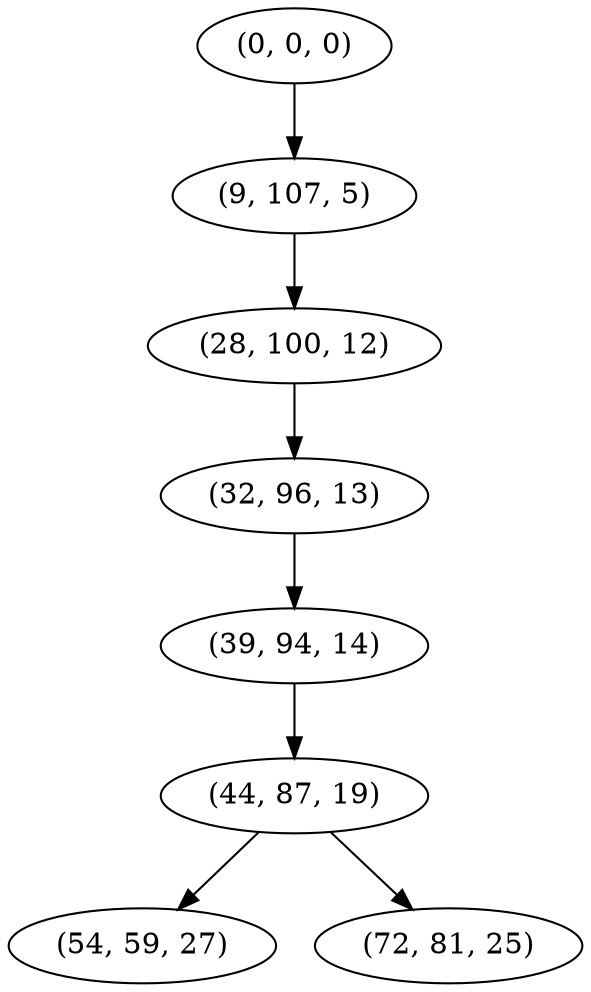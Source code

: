 digraph tree {
    "(0, 0, 0)";
    "(9, 107, 5)";
    "(28, 100, 12)";
    "(32, 96, 13)";
    "(39, 94, 14)";
    "(44, 87, 19)";
    "(54, 59, 27)";
    "(72, 81, 25)";
    "(0, 0, 0)" -> "(9, 107, 5)";
    "(9, 107, 5)" -> "(28, 100, 12)";
    "(28, 100, 12)" -> "(32, 96, 13)";
    "(32, 96, 13)" -> "(39, 94, 14)";
    "(39, 94, 14)" -> "(44, 87, 19)";
    "(44, 87, 19)" -> "(54, 59, 27)";
    "(44, 87, 19)" -> "(72, 81, 25)";
}
